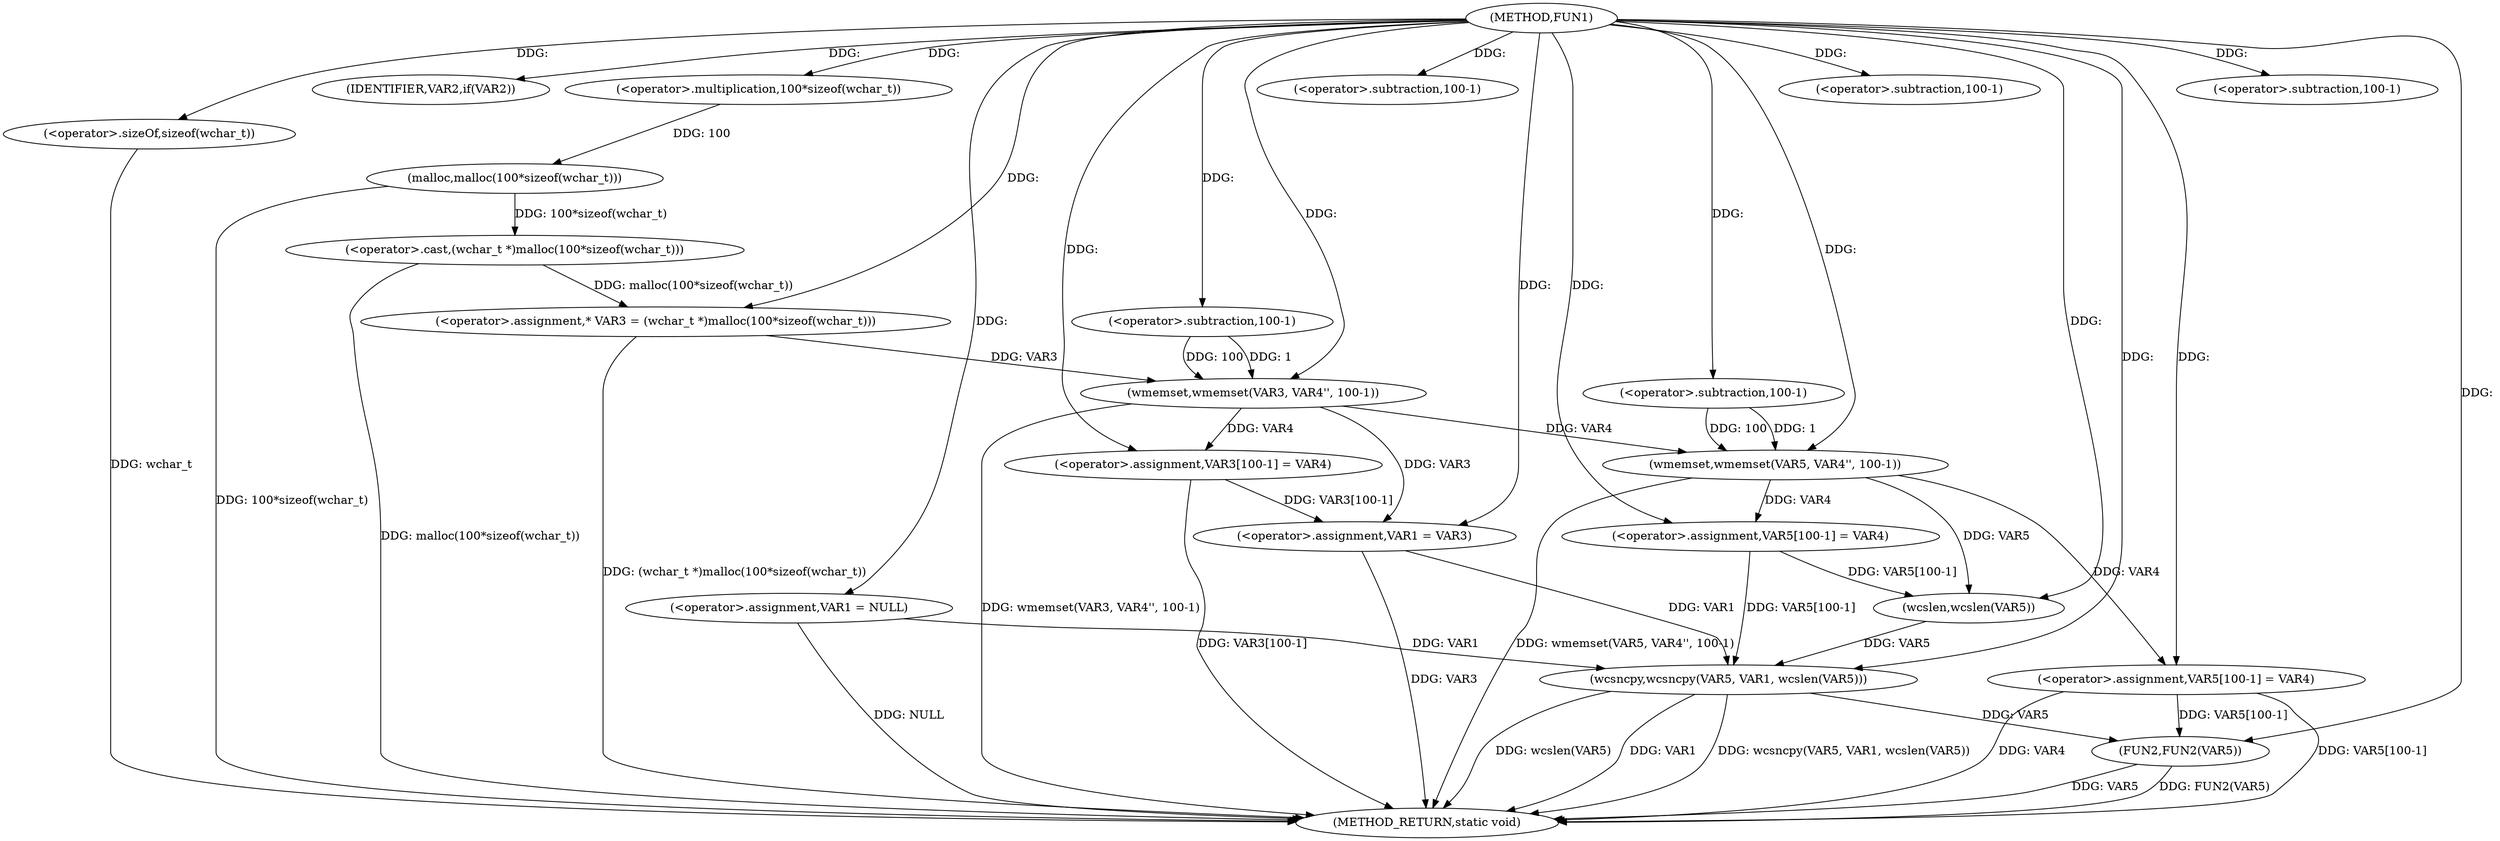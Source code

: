 digraph FUN1 {  
"1000100" [label = "(METHOD,FUN1)" ]
"1000165" [label = "(METHOD_RETURN,static void)" ]
"1000103" [label = "(<operator>.assignment,VAR1 = NULL)" ]
"1000107" [label = "(IDENTIFIER,VAR2,if(VAR2))" ]
"1000111" [label = "(<operator>.assignment,* VAR3 = (wchar_t *)malloc(100*sizeof(wchar_t)))" ]
"1000113" [label = "(<operator>.cast,(wchar_t *)malloc(100*sizeof(wchar_t)))" ]
"1000115" [label = "(malloc,malloc(100*sizeof(wchar_t)))" ]
"1000116" [label = "(<operator>.multiplication,100*sizeof(wchar_t))" ]
"1000118" [label = "(<operator>.sizeOf,sizeof(wchar_t))" ]
"1000120" [label = "(wmemset,wmemset(VAR3, VAR4'', 100-1))" ]
"1000123" [label = "(<operator>.subtraction,100-1)" ]
"1000126" [label = "(<operator>.assignment,VAR3[100-1] = VAR4)" ]
"1000129" [label = "(<operator>.subtraction,100-1)" ]
"1000133" [label = "(<operator>.assignment,VAR1 = VAR3)" ]
"1000138" [label = "(wmemset,wmemset(VAR5, VAR4'', 100-1))" ]
"1000141" [label = "(<operator>.subtraction,100-1)" ]
"1000144" [label = "(<operator>.assignment,VAR5[100-1] = VAR4)" ]
"1000147" [label = "(<operator>.subtraction,100-1)" ]
"1000151" [label = "(wcsncpy,wcsncpy(VAR5, VAR1, wcslen(VAR5)))" ]
"1000154" [label = "(wcslen,wcslen(VAR5))" ]
"1000156" [label = "(<operator>.assignment,VAR5[100-1] = VAR4)" ]
"1000159" [label = "(<operator>.subtraction,100-1)" ]
"1000163" [label = "(FUN2,FUN2(VAR5))" ]
  "1000151" -> "1000165"  [ label = "DDG: wcsncpy(VAR5, VAR1, wcslen(VAR5))"] 
  "1000156" -> "1000165"  [ label = "DDG: VAR5[100-1]"] 
  "1000103" -> "1000165"  [ label = "DDG: NULL"] 
  "1000113" -> "1000165"  [ label = "DDG: malloc(100*sizeof(wchar_t))"] 
  "1000151" -> "1000165"  [ label = "DDG: wcslen(VAR5)"] 
  "1000118" -> "1000165"  [ label = "DDG: wchar_t"] 
  "1000163" -> "1000165"  [ label = "DDG: VAR5"] 
  "1000126" -> "1000165"  [ label = "DDG: VAR3[100-1]"] 
  "1000151" -> "1000165"  [ label = "DDG: VAR1"] 
  "1000133" -> "1000165"  [ label = "DDG: VAR3"] 
  "1000111" -> "1000165"  [ label = "DDG: (wchar_t *)malloc(100*sizeof(wchar_t))"] 
  "1000120" -> "1000165"  [ label = "DDG: wmemset(VAR3, VAR4'', 100-1)"] 
  "1000138" -> "1000165"  [ label = "DDG: wmemset(VAR5, VAR4'', 100-1)"] 
  "1000163" -> "1000165"  [ label = "DDG: FUN2(VAR5)"] 
  "1000156" -> "1000165"  [ label = "DDG: VAR4"] 
  "1000115" -> "1000165"  [ label = "DDG: 100*sizeof(wchar_t)"] 
  "1000100" -> "1000103"  [ label = "DDG: "] 
  "1000100" -> "1000107"  [ label = "DDG: "] 
  "1000113" -> "1000111"  [ label = "DDG: malloc(100*sizeof(wchar_t))"] 
  "1000100" -> "1000111"  [ label = "DDG: "] 
  "1000115" -> "1000113"  [ label = "DDG: 100*sizeof(wchar_t)"] 
  "1000116" -> "1000115"  [ label = "DDG: 100"] 
  "1000100" -> "1000116"  [ label = "DDG: "] 
  "1000100" -> "1000118"  [ label = "DDG: "] 
  "1000111" -> "1000120"  [ label = "DDG: VAR3"] 
  "1000100" -> "1000120"  [ label = "DDG: "] 
  "1000123" -> "1000120"  [ label = "DDG: 100"] 
  "1000123" -> "1000120"  [ label = "DDG: 1"] 
  "1000100" -> "1000123"  [ label = "DDG: "] 
  "1000120" -> "1000126"  [ label = "DDG: VAR4"] 
  "1000100" -> "1000126"  [ label = "DDG: "] 
  "1000100" -> "1000129"  [ label = "DDG: "] 
  "1000120" -> "1000133"  [ label = "DDG: VAR3"] 
  "1000126" -> "1000133"  [ label = "DDG: VAR3[100-1]"] 
  "1000100" -> "1000133"  [ label = "DDG: "] 
  "1000100" -> "1000138"  [ label = "DDG: "] 
  "1000120" -> "1000138"  [ label = "DDG: VAR4"] 
  "1000141" -> "1000138"  [ label = "DDG: 100"] 
  "1000141" -> "1000138"  [ label = "DDG: 1"] 
  "1000100" -> "1000141"  [ label = "DDG: "] 
  "1000138" -> "1000144"  [ label = "DDG: VAR4"] 
  "1000100" -> "1000144"  [ label = "DDG: "] 
  "1000100" -> "1000147"  [ label = "DDG: "] 
  "1000154" -> "1000151"  [ label = "DDG: VAR5"] 
  "1000144" -> "1000151"  [ label = "DDG: VAR5[100-1]"] 
  "1000100" -> "1000151"  [ label = "DDG: "] 
  "1000103" -> "1000151"  [ label = "DDG: VAR1"] 
  "1000133" -> "1000151"  [ label = "DDG: VAR1"] 
  "1000138" -> "1000154"  [ label = "DDG: VAR5"] 
  "1000144" -> "1000154"  [ label = "DDG: VAR5[100-1]"] 
  "1000100" -> "1000154"  [ label = "DDG: "] 
  "1000100" -> "1000156"  [ label = "DDG: "] 
  "1000138" -> "1000156"  [ label = "DDG: VAR4"] 
  "1000100" -> "1000159"  [ label = "DDG: "] 
  "1000156" -> "1000163"  [ label = "DDG: VAR5[100-1]"] 
  "1000151" -> "1000163"  [ label = "DDG: VAR5"] 
  "1000100" -> "1000163"  [ label = "DDG: "] 
}
